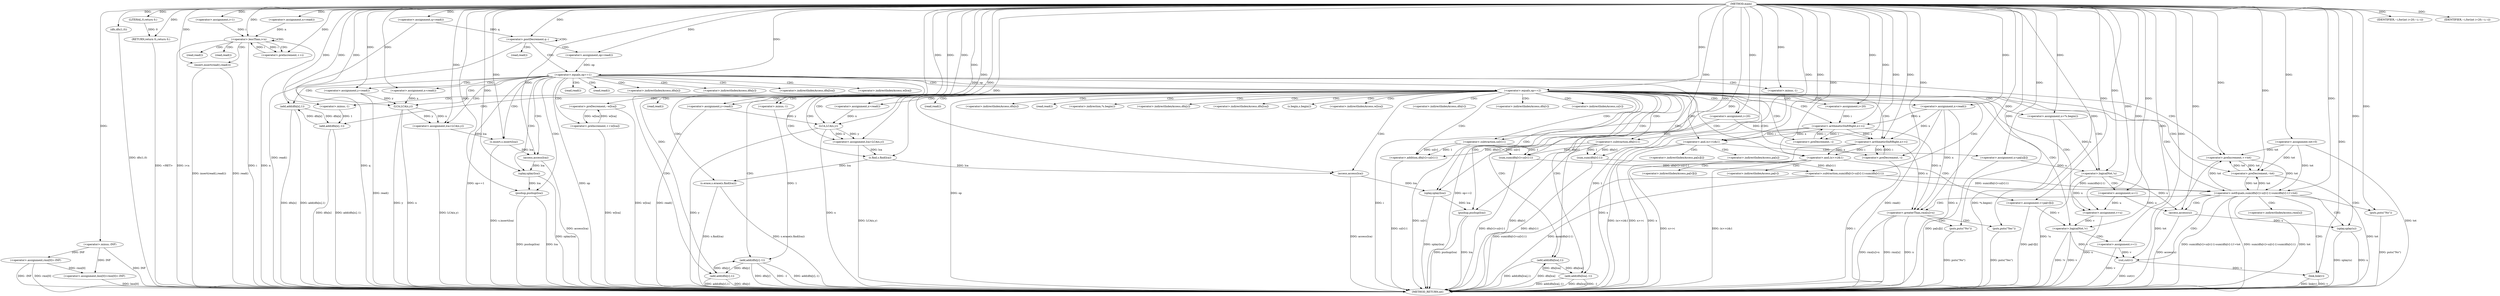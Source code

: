 digraph "main" {  
"1000870" [label = "(METHOD,main)" ]
"1001144" [label = "(METHOD_RETURN,int)" ]
"1000872" [label = "(<operator>.assignment,lmx[0]=rmx[0]=-INF)" ]
"1000902" [label = "(dfs,dfs(1,0))" ]
"1000906" [label = "(<operator>.assignment,tot=0)" ]
"1001142" [label = "(RETURN,return 0;,return 0;)" ]
"1000883" [label = "(<operator>.assignment,n=read())" ]
"1000886" [label = "(<operator>.assignment,q=read())" ]
"1000891" [label = "(<operator>.assignment,i=1)" ]
"1000894" [label = "(<operator>.lessThan,i<n)" ]
"1000897" [label = "(<operator>.preIncrement,++i)" ]
"1000899" [label = "(insert,insert(read(),read()))" ]
"1000910" [label = "(<operator>.postDecrement,q--)" ]
"1001143" [label = "(LITERAL,0,return 0;)" ]
"1000876" [label = "(<operator>.assignment,rmx[0]=-INF)" ]
"1000914" [label = "(<operator>.assignment,op=read())" ]
"1000880" [label = "(<operator>.minus,-INF)" ]
"1000920" [label = "(<operator>.equals,op==1)" ]
"1000932" [label = "(<operator>.assignment,lca=LCA(x,y))" ]
"1000925" [label = "(<operator>.assignment,x=read())" ]
"1000928" [label = "(<operator>.assignment,y=read())" ]
"1000938" [label = "(s.insert,s.insert(lca))" ]
"1000940" [label = "(<operator>.preIncrement,++tot)" ]
"1000943" [label = "(access,access(lca))" ]
"1000956" [label = "(add,add(dfn[x],1))" ]
"1000975" [label = "(<operator>.equals,op==2)" ]
"1000934" [label = "(LCA,LCA(x,y))" ]
"1000946" [label = "(splay,splay(lca))" ]
"1000962" [label = "(add,add(dfn[y],1))" ]
"1000967" [label = "(add,add(dfn[lca],-1))" ]
"1000987" [label = "(<operator>.assignment,lca=LCA(x,y))" ]
"1000949" [label = "(<operator>.preIncrement,++w[lca])" ]
"1000953" [label = "(pushup,pushup(lca))" ]
"1000980" [label = "(<operator>.assignment,x=read())" ]
"1000983" [label = "(<operator>.assignment,y=read())" ]
"1000993" [label = "(s.erase,s.erase(s.find(lca)))" ]
"1000996" [label = "(<operator>.preDecrement,--tot)" ]
"1000999" [label = "(access,access(lca))" ]
"1001012" [label = "(add,add(dfn[x],-1))" ]
"1001032" [label = "(<operator>.assignment,x=read())" ]
"1001036" [label = "(<operator>.assignment,u=*s.begin())" ]
"1001068" [label = "(<operator>.assignment,v=u)" ]
"1000971" [label = "(<operator>.minus,-1)" ]
"1000989" [label = "(LCA,LCA(x,y))" ]
"1001002" [label = "(splay,splay(lca))" ]
"1001019" [label = "(add,add(dfn[y],-1))" ]
"1001025" [label = "(add,add(dfn[lca],1))" ]
"1001043" [label = "(<operator>.assignment,i=20)" ]
"1001046" [label = "(IDENTIFIER,~i,for(int i=20;~i;--i))" ]
"1001047" [label = "(<operator>.preDecrement,--i)" ]
"1001063" [label = "(<operator>.logicalNot,!u)" ]
"1001065" [label = "(<operator>.assignment,u=1)" ]
"1001073" [label = "(<operator>.assignment,i=20)" ]
"1001076" [label = "(IDENTIFIER,~i,for(int i=20;~i;--i))" ]
"1001077" [label = "(<operator>.preDecrement,--i)" ]
"1001093" [label = "(<operator>.logicalNot,!v)" ]
"1001095" [label = "(<operator>.assignment,v=1)" ]
"1001099" [label = "(<operator>.notEquals,sum(dfn[v]+sz[v]-1)-sum(dfn[v]-1)!=tot)" ]
"1001118" [label = "(puts,puts(\"No\"))" ]
"1000994" [label = "(s.find,s.find(lca))" ]
"1001005" [label = "(<operator>.preDecrement,--w[lca])" ]
"1001009" [label = "(pushup,pushup(lca))" ]
"1001016" [label = "(<operator>.minus,-1)" ]
"1001050" [label = "(<operator>.and,(x>>i)&1)" ]
"1001055" [label = "(<operator>.assignment,u=pa[u][i])" ]
"1001080" [label = "(<operator>.and,(x>>i)&1)" ]
"1001085" [label = "(<operator>.assignment,v=pa[v][i])" ]
"1001023" [label = "(<operator>.minus,-1)" ]
"1001100" [label = "(<operator>.subtraction,sum(dfn[v]+sz[v]-1)-sum(dfn[v]-1))" ]
"1001122" [label = "(cut,cut(v))" ]
"1001140" [label = "(link,link(v))" ]
"1001051" [label = "(<operator>.arithmeticShiftRight,x>>i)" ]
"1001081" [label = "(<operator>.arithmeticShiftRight,x>>i)" ]
"1001101" [label = "(sum,sum(dfn[v]+sz[v]-1))" ]
"1001111" [label = "(sum,sum(dfn[v]-1))" ]
"1001125" [label = "(access,access(u))" ]
"1001127" [label = "(splay,splay(u))" ]
"1001130" [label = "(<operator>.greaterThan,rmx[u]>x)" ]
"1001135" [label = "(puts,puts(\"No\"))" ]
"1001102" [label = "(<operator>.addition,dfn[v]+sz[v]-1)" ]
"1001112" [label = "(<operator>.subtraction,dfn[v]-1)" ]
"1001138" [label = "(puts,puts(\"Yes\"))" ]
"1001106" [label = "(<operator>.subtraction,sz[v]-1)" ]
"1000900" [label = "(read,read())" ]
"1000901" [label = "(read,read())" ]
"1000916" [label = "(read,read())" ]
"1000927" [label = "(read,read())" ]
"1000930" [label = "(read,read())" ]
"1000957" [label = "(<operator>.indirectIndexAccess,dfn[x])" ]
"1000963" [label = "(<operator>.indirectIndexAccess,dfn[y])" ]
"1000968" [label = "(<operator>.indirectIndexAccess,dfn[lca])" ]
"1000950" [label = "(<operator>.indirectIndexAccess,w[lca])" ]
"1000982" [label = "(read,read())" ]
"1000985" [label = "(read,read())" ]
"1001013" [label = "(<operator>.indirectIndexAccess,dfn[x])" ]
"1001034" [label = "(read,read())" ]
"1001038" [label = "(<operator>.indirection,*s.begin())" ]
"1001020" [label = "(<operator>.indirectIndexAccess,dfn[y])" ]
"1001026" [label = "(<operator>.indirectIndexAccess,dfn[lca])" ]
"1001039" [label = "(s.begin,s.begin())" ]
"1001006" [label = "(<operator>.indirectIndexAccess,w[lca])" ]
"1001057" [label = "(<operator>.indirectIndexAccess,pa[u][i])" ]
"1001087" [label = "(<operator>.indirectIndexAccess,pa[v][i])" ]
"1001058" [label = "(<operator>.indirectIndexAccess,pa[u])" ]
"1001088" [label = "(<operator>.indirectIndexAccess,pa[v])" ]
"1001103" [label = "(<operator>.indirectIndexAccess,dfn[v])" ]
"1001113" [label = "(<operator>.indirectIndexAccess,dfn[v])" ]
"1001131" [label = "(<operator>.indirectIndexAccess,rmx[u])" ]
"1001107" [label = "(<operator>.indirectIndexAccess,sz[v])" ]
  "1001142" -> "1001144"  [ label = "DDG: <RET>"] 
  "1000872" -> "1001144"  [ label = "DDG: lmx[0]"] 
  "1000876" -> "1001144"  [ label = "DDG: rmx[0]"] 
  "1000876" -> "1001144"  [ label = "DDG: -INF"] 
  "1000886" -> "1001144"  [ label = "DDG: read()"] 
  "1000894" -> "1001144"  [ label = "DDG: i"] 
  "1000894" -> "1001144"  [ label = "DDG: n"] 
  "1000894" -> "1001144"  [ label = "DDG: i<n"] 
  "1000902" -> "1001144"  [ label = "DDG: dfs(1,0)"] 
  "1000906" -> "1001144"  [ label = "DDG: tot"] 
  "1000910" -> "1001144"  [ label = "DDG: q"] 
  "1000920" -> "1001144"  [ label = "DDG: op"] 
  "1000920" -> "1001144"  [ label = "DDG: op==1"] 
  "1000975" -> "1001144"  [ label = "DDG: op"] 
  "1000975" -> "1001144"  [ label = "DDG: op==2"] 
  "1001032" -> "1001144"  [ label = "DDG: x"] 
  "1001032" -> "1001144"  [ label = "DDG: read()"] 
  "1001036" -> "1001144"  [ label = "DDG: *s.begin()"] 
  "1001063" -> "1001144"  [ label = "DDG: !u"] 
  "1001068" -> "1001144"  [ label = "DDG: u"] 
  "1001073" -> "1001144"  [ label = "DDG: i"] 
  "1001093" -> "1001144"  [ label = "DDG: v"] 
  "1001093" -> "1001144"  [ label = "DDG: !v"] 
  "1001095" -> "1001144"  [ label = "DDG: v"] 
  "1001106" -> "1001144"  [ label = "DDG: sz[v]"] 
  "1001102" -> "1001144"  [ label = "DDG: sz[v]-1"] 
  "1001101" -> "1001144"  [ label = "DDG: dfn[v]+sz[v]-1"] 
  "1001100" -> "1001144"  [ label = "DDG: sum(dfn[v]+sz[v]-1)"] 
  "1001112" -> "1001144"  [ label = "DDG: dfn[v]"] 
  "1001111" -> "1001144"  [ label = "DDG: dfn[v]-1"] 
  "1001100" -> "1001144"  [ label = "DDG: sum(dfn[v]-1)"] 
  "1001099" -> "1001144"  [ label = "DDG: sum(dfn[v]+sz[v]-1)-sum(dfn[v]-1)"] 
  "1001099" -> "1001144"  [ label = "DDG: tot"] 
  "1001099" -> "1001144"  [ label = "DDG: sum(dfn[v]+sz[v]-1)-sum(dfn[v]-1)!=tot"] 
  "1001122" -> "1001144"  [ label = "DDG: cut(v)"] 
  "1001125" -> "1001144"  [ label = "DDG: access(u)"] 
  "1001127" -> "1001144"  [ label = "DDG: u"] 
  "1001127" -> "1001144"  [ label = "DDG: splay(u)"] 
  "1001130" -> "1001144"  [ label = "DDG: rmx[u]"] 
  "1001130" -> "1001144"  [ label = "DDG: x"] 
  "1001130" -> "1001144"  [ label = "DDG: rmx[u]>x"] 
  "1001138" -> "1001144"  [ label = "DDG: puts(\"Yes\")"] 
  "1001135" -> "1001144"  [ label = "DDG: puts(\"No\")"] 
  "1001140" -> "1001144"  [ label = "DDG: v"] 
  "1001140" -> "1001144"  [ label = "DDG: link(v)"] 
  "1001118" -> "1001144"  [ label = "DDG: puts(\"No\")"] 
  "1001081" -> "1001144"  [ label = "DDG: x"] 
  "1001080" -> "1001144"  [ label = "DDG: x>>i"] 
  "1001080" -> "1001144"  [ label = "DDG: (x>>i)&1"] 
  "1001085" -> "1001144"  [ label = "DDG: pa[v][i]"] 
  "1001077" -> "1001144"  [ label = "DDG: i"] 
  "1001051" -> "1001144"  [ label = "DDG: x"] 
  "1001050" -> "1001144"  [ label = "DDG: x>>i"] 
  "1001050" -> "1001144"  [ label = "DDG: (x>>i)&1"] 
  "1001055" -> "1001144"  [ label = "DDG: pa[u][i]"] 
  "1000983" -> "1001144"  [ label = "DDG: read()"] 
  "1000989" -> "1001144"  [ label = "DDG: x"] 
  "1000989" -> "1001144"  [ label = "DDG: y"] 
  "1000987" -> "1001144"  [ label = "DDG: LCA(x,y)"] 
  "1000993" -> "1001144"  [ label = "DDG: s.find(lca)"] 
  "1000993" -> "1001144"  [ label = "DDG: s.erase(s.find(lca))"] 
  "1000996" -> "1001144"  [ label = "DDG: tot"] 
  "1000999" -> "1001144"  [ label = "DDG: access(lca)"] 
  "1001002" -> "1001144"  [ label = "DDG: splay(lca)"] 
  "1001005" -> "1001144"  [ label = "DDG: w[lca]"] 
  "1001009" -> "1001144"  [ label = "DDG: lca"] 
  "1001009" -> "1001144"  [ label = "DDG: pushup(lca)"] 
  "1001012" -> "1001144"  [ label = "DDG: dfn[x]"] 
  "1001012" -> "1001144"  [ label = "DDG: add(dfn[x],-1)"] 
  "1001019" -> "1001144"  [ label = "DDG: dfn[y]"] 
  "1001019" -> "1001144"  [ label = "DDG: -1"] 
  "1001019" -> "1001144"  [ label = "DDG: add(dfn[y],-1)"] 
  "1001025" -> "1001144"  [ label = "DDG: dfn[lca]"] 
  "1001025" -> "1001144"  [ label = "DDG: add(dfn[lca],1)"] 
  "1000928" -> "1001144"  [ label = "DDG: read()"] 
  "1000934" -> "1001144"  [ label = "DDG: x"] 
  "1000934" -> "1001144"  [ label = "DDG: y"] 
  "1000932" -> "1001144"  [ label = "DDG: LCA(x,y)"] 
  "1000938" -> "1001144"  [ label = "DDG: s.insert(lca)"] 
  "1000940" -> "1001144"  [ label = "DDG: tot"] 
  "1000943" -> "1001144"  [ label = "DDG: access(lca)"] 
  "1000946" -> "1001144"  [ label = "DDG: splay(lca)"] 
  "1000949" -> "1001144"  [ label = "DDG: w[lca]"] 
  "1000953" -> "1001144"  [ label = "DDG: lca"] 
  "1000953" -> "1001144"  [ label = "DDG: pushup(lca)"] 
  "1000956" -> "1001144"  [ label = "DDG: dfn[x]"] 
  "1000956" -> "1001144"  [ label = "DDG: add(dfn[x],1)"] 
  "1000962" -> "1001144"  [ label = "DDG: dfn[y]"] 
  "1000962" -> "1001144"  [ label = "DDG: add(dfn[y],1)"] 
  "1000967" -> "1001144"  [ label = "DDG: dfn[lca]"] 
  "1000967" -> "1001144"  [ label = "DDG: -1"] 
  "1000967" -> "1001144"  [ label = "DDG: add(dfn[lca],-1)"] 
  "1000899" -> "1001144"  [ label = "DDG: read()"] 
  "1000899" -> "1001144"  [ label = "DDG: insert(read(),read())"] 
  "1000880" -> "1001144"  [ label = "DDG: INF"] 
  "1000870" -> "1000906"  [ label = "DDG: "] 
  "1001143" -> "1001142"  [ label = "DDG: 0"] 
  "1000870" -> "1001142"  [ label = "DDG: "] 
  "1000876" -> "1000872"  [ label = "DDG: rmx[0]"] 
  "1000880" -> "1000872"  [ label = "DDG: INF"] 
  "1000870" -> "1000883"  [ label = "DDG: "] 
  "1000870" -> "1000886"  [ label = "DDG: "] 
  "1000870" -> "1000891"  [ label = "DDG: "] 
  "1000870" -> "1000902"  [ label = "DDG: "] 
  "1000870" -> "1001143"  [ label = "DDG: "] 
  "1000880" -> "1000876"  [ label = "DDG: INF"] 
  "1000891" -> "1000894"  [ label = "DDG: i"] 
  "1000897" -> "1000894"  [ label = "DDG: i"] 
  "1000870" -> "1000894"  [ label = "DDG: "] 
  "1000883" -> "1000894"  [ label = "DDG: n"] 
  "1000894" -> "1000897"  [ label = "DDG: i"] 
  "1000870" -> "1000897"  [ label = "DDG: "] 
  "1000870" -> "1000899"  [ label = "DDG: "] 
  "1000886" -> "1000910"  [ label = "DDG: q"] 
  "1000870" -> "1000910"  [ label = "DDG: "] 
  "1000870" -> "1000914"  [ label = "DDG: "] 
  "1000870" -> "1000880"  [ label = "DDG: "] 
  "1000914" -> "1000920"  [ label = "DDG: op"] 
  "1000870" -> "1000920"  [ label = "DDG: "] 
  "1000934" -> "1000932"  [ label = "DDG: x"] 
  "1000934" -> "1000932"  [ label = "DDG: y"] 
  "1000870" -> "1000925"  [ label = "DDG: "] 
  "1000870" -> "1000928"  [ label = "DDG: "] 
  "1000870" -> "1000932"  [ label = "DDG: "] 
  "1000925" -> "1000934"  [ label = "DDG: x"] 
  "1000870" -> "1000934"  [ label = "DDG: "] 
  "1000928" -> "1000934"  [ label = "DDG: y"] 
  "1000932" -> "1000938"  [ label = "DDG: lca"] 
  "1000870" -> "1000938"  [ label = "DDG: "] 
  "1000906" -> "1000940"  [ label = "DDG: tot"] 
  "1001099" -> "1000940"  [ label = "DDG: tot"] 
  "1000996" -> "1000940"  [ label = "DDG: tot"] 
  "1000870" -> "1000940"  [ label = "DDG: "] 
  "1000938" -> "1000943"  [ label = "DDG: lca"] 
  "1000870" -> "1000943"  [ label = "DDG: "] 
  "1001012" -> "1000956"  [ label = "DDG: dfn[x]"] 
  "1000870" -> "1000956"  [ label = "DDG: "] 
  "1000920" -> "1000975"  [ label = "DDG: op"] 
  "1000870" -> "1000975"  [ label = "DDG: "] 
  "1000989" -> "1000987"  [ label = "DDG: x"] 
  "1000989" -> "1000987"  [ label = "DDG: y"] 
  "1000943" -> "1000946"  [ label = "DDG: lca"] 
  "1000870" -> "1000946"  [ label = "DDG: "] 
  "1001019" -> "1000962"  [ label = "DDG: dfn[y]"] 
  "1000870" -> "1000962"  [ label = "DDG: "] 
  "1001025" -> "1000967"  [ label = "DDG: dfn[lca]"] 
  "1000971" -> "1000967"  [ label = "DDG: 1"] 
  "1000870" -> "1000980"  [ label = "DDG: "] 
  "1000870" -> "1000983"  [ label = "DDG: "] 
  "1000870" -> "1000987"  [ label = "DDG: "] 
  "1000870" -> "1001032"  [ label = "DDG: "] 
  "1001063" -> "1001068"  [ label = "DDG: u"] 
  "1001065" -> "1001068"  [ label = "DDG: u"] 
  "1000870" -> "1001068"  [ label = "DDG: "] 
  "1001005" -> "1000949"  [ label = "DDG: w[lca]"] 
  "1000946" -> "1000953"  [ label = "DDG: lca"] 
  "1000870" -> "1000953"  [ label = "DDG: "] 
  "1000870" -> "1000971"  [ label = "DDG: "] 
  "1000980" -> "1000989"  [ label = "DDG: x"] 
  "1000870" -> "1000989"  [ label = "DDG: "] 
  "1000983" -> "1000989"  [ label = "DDG: y"] 
  "1000994" -> "1000993"  [ label = "DDG: lca"] 
  "1000906" -> "1000996"  [ label = "DDG: tot"] 
  "1001099" -> "1000996"  [ label = "DDG: tot"] 
  "1000940" -> "1000996"  [ label = "DDG: tot"] 
  "1000870" -> "1000996"  [ label = "DDG: "] 
  "1000994" -> "1000999"  [ label = "DDG: lca"] 
  "1000870" -> "1000999"  [ label = "DDG: "] 
  "1000956" -> "1001012"  [ label = "DDG: dfn[x]"] 
  "1001016" -> "1001012"  [ label = "DDG: 1"] 
  "1000870" -> "1001036"  [ label = "DDG: "] 
  "1000870" -> "1001043"  [ label = "DDG: "] 
  "1000870" -> "1001046"  [ label = "DDG: "] 
  "1000870" -> "1001065"  [ label = "DDG: "] 
  "1000870" -> "1001073"  [ label = "DDG: "] 
  "1000870" -> "1001076"  [ label = "DDG: "] 
  "1000870" -> "1001095"  [ label = "DDG: "] 
  "1000987" -> "1000994"  [ label = "DDG: lca"] 
  "1000870" -> "1000994"  [ label = "DDG: "] 
  "1000999" -> "1001002"  [ label = "DDG: lca"] 
  "1000870" -> "1001002"  [ label = "DDG: "] 
  "1000870" -> "1001016"  [ label = "DDG: "] 
  "1000962" -> "1001019"  [ label = "DDG: dfn[y]"] 
  "1001023" -> "1001019"  [ label = "DDG: 1"] 
  "1000967" -> "1001025"  [ label = "DDG: dfn[lca]"] 
  "1000870" -> "1001025"  [ label = "DDG: "] 
  "1001051" -> "1001047"  [ label = "DDG: i"] 
  "1000870" -> "1001047"  [ label = "DDG: "] 
  "1001036" -> "1001063"  [ label = "DDG: u"] 
  "1001055" -> "1001063"  [ label = "DDG: u"] 
  "1000870" -> "1001063"  [ label = "DDG: "] 
  "1001081" -> "1001077"  [ label = "DDG: i"] 
  "1000870" -> "1001077"  [ label = "DDG: "] 
  "1001068" -> "1001093"  [ label = "DDG: v"] 
  "1001085" -> "1001093"  [ label = "DDG: v"] 
  "1000870" -> "1001093"  [ label = "DDG: "] 
  "1001100" -> "1001099"  [ label = "DDG: sum(dfn[v]-1)"] 
  "1001100" -> "1001099"  [ label = "DDG: sum(dfn[v]+sz[v]-1)"] 
  "1000906" -> "1001099"  [ label = "DDG: tot"] 
  "1000996" -> "1001099"  [ label = "DDG: tot"] 
  "1000940" -> "1001099"  [ label = "DDG: tot"] 
  "1000870" -> "1001099"  [ label = "DDG: "] 
  "1000870" -> "1001118"  [ label = "DDG: "] 
  "1000949" -> "1001005"  [ label = "DDG: w[lca]"] 
  "1001002" -> "1001009"  [ label = "DDG: lca"] 
  "1000870" -> "1001009"  [ label = "DDG: "] 
  "1000870" -> "1001023"  [ label = "DDG: "] 
  "1001051" -> "1001050"  [ label = "DDG: x"] 
  "1001051" -> "1001050"  [ label = "DDG: i"] 
  "1000870" -> "1001050"  [ label = "DDG: "] 
  "1000870" -> "1001055"  [ label = "DDG: "] 
  "1001081" -> "1001080"  [ label = "DDG: x"] 
  "1001081" -> "1001080"  [ label = "DDG: i"] 
  "1000870" -> "1001080"  [ label = "DDG: "] 
  "1000870" -> "1001085"  [ label = "DDG: "] 
  "1001101" -> "1001100"  [ label = "DDG: dfn[v]+sz[v]-1"] 
  "1001111" -> "1001100"  [ label = "DDG: dfn[v]-1"] 
  "1001032" -> "1001051"  [ label = "DDG: x"] 
  "1000870" -> "1001051"  [ label = "DDG: "] 
  "1001043" -> "1001051"  [ label = "DDG: i"] 
  "1001047" -> "1001051"  [ label = "DDG: i"] 
  "1001032" -> "1001081"  [ label = "DDG: x"] 
  "1001051" -> "1001081"  [ label = "DDG: x"] 
  "1000870" -> "1001081"  [ label = "DDG: "] 
  "1001073" -> "1001081"  [ label = "DDG: i"] 
  "1001077" -> "1001081"  [ label = "DDG: i"] 
  "1001106" -> "1001101"  [ label = "DDG: 1"] 
  "1001106" -> "1001101"  [ label = "DDG: sz[v]"] 
  "1001112" -> "1001101"  [ label = "DDG: dfn[v]"] 
  "1001112" -> "1001111"  [ label = "DDG: dfn[v]"] 
  "1001112" -> "1001111"  [ label = "DDG: 1"] 
  "1001093" -> "1001122"  [ label = "DDG: v"] 
  "1001095" -> "1001122"  [ label = "DDG: v"] 
  "1000870" -> "1001122"  [ label = "DDG: "] 
  "1001122" -> "1001140"  [ label = "DDG: v"] 
  "1000870" -> "1001140"  [ label = "DDG: "] 
  "1001112" -> "1001102"  [ label = "DDG: dfn[v]"] 
  "1001106" -> "1001102"  [ label = "DDG: 1"] 
  "1001106" -> "1001102"  [ label = "DDG: sz[v]"] 
  "1000870" -> "1001112"  [ label = "DDG: "] 
  "1000870" -> "1001125"  [ label = "DDG: "] 
  "1001063" -> "1001125"  [ label = "DDG: u"] 
  "1001065" -> "1001125"  [ label = "DDG: u"] 
  "1001125" -> "1001127"  [ label = "DDG: u"] 
  "1000870" -> "1001127"  [ label = "DDG: "] 
  "1001032" -> "1001130"  [ label = "DDG: x"] 
  "1001081" -> "1001130"  [ label = "DDG: x"] 
  "1001051" -> "1001130"  [ label = "DDG: x"] 
  "1000870" -> "1001130"  [ label = "DDG: "] 
  "1000870" -> "1001135"  [ label = "DDG: "] 
  "1000870" -> "1001106"  [ label = "DDG: "] 
  "1000870" -> "1001138"  [ label = "DDG: "] 
  "1000894" -> "1000900"  [ label = "CDG: "] 
  "1000894" -> "1000894"  [ label = "CDG: "] 
  "1000894" -> "1000899"  [ label = "CDG: "] 
  "1000894" -> "1000901"  [ label = "CDG: "] 
  "1000894" -> "1000897"  [ label = "CDG: "] 
  "1000910" -> "1000914"  [ label = "CDG: "] 
  "1000910" -> "1000910"  [ label = "CDG: "] 
  "1000910" -> "1000920"  [ label = "CDG: "] 
  "1000910" -> "1000916"  [ label = "CDG: "] 
  "1000920" -> "1000953"  [ label = "CDG: "] 
  "1000920" -> "1000946"  [ label = "CDG: "] 
  "1000920" -> "1000934"  [ label = "CDG: "] 
  "1000920" -> "1000968"  [ label = "CDG: "] 
  "1000920" -> "1000927"  [ label = "CDG: "] 
  "1000920" -> "1000963"  [ label = "CDG: "] 
  "1000920" -> "1000956"  [ label = "CDG: "] 
  "1000920" -> "1000962"  [ label = "CDG: "] 
  "1000920" -> "1000932"  [ label = "CDG: "] 
  "1000920" -> "1000940"  [ label = "CDG: "] 
  "1000920" -> "1000925"  [ label = "CDG: "] 
  "1000920" -> "1000957"  [ label = "CDG: "] 
  "1000920" -> "1000949"  [ label = "CDG: "] 
  "1000920" -> "1000971"  [ label = "CDG: "] 
  "1000920" -> "1000950"  [ label = "CDG: "] 
  "1000920" -> "1000975"  [ label = "CDG: "] 
  "1000920" -> "1000943"  [ label = "CDG: "] 
  "1000920" -> "1000930"  [ label = "CDG: "] 
  "1000920" -> "1000928"  [ label = "CDG: "] 
  "1000920" -> "1000938"  [ label = "CDG: "] 
  "1000920" -> "1000967"  [ label = "CDG: "] 
  "1000975" -> "1001101"  [ label = "CDG: "] 
  "1000975" -> "1000987"  [ label = "CDG: "] 
  "1000975" -> "1000994"  [ label = "CDG: "] 
  "1000975" -> "1001107"  [ label = "CDG: "] 
  "1000975" -> "1001100"  [ label = "CDG: "] 
  "1000975" -> "1001006"  [ label = "CDG: "] 
  "1000975" -> "1001113"  [ label = "CDG: "] 
  "1000975" -> "1001102"  [ label = "CDG: "] 
  "1000975" -> "1001038"  [ label = "CDG: "] 
  "1000975" -> "1001112"  [ label = "CDG: "] 
  "1000975" -> "1001020"  [ label = "CDG: "] 
  "1000975" -> "1001093"  [ label = "CDG: "] 
  "1000975" -> "1001025"  [ label = "CDG: "] 
  "1000975" -> "1001039"  [ label = "CDG: "] 
  "1000975" -> "1001002"  [ label = "CDG: "] 
  "1000975" -> "1001009"  [ label = "CDG: "] 
  "1000975" -> "1001032"  [ label = "CDG: "] 
  "1000975" -> "1000983"  [ label = "CDG: "] 
  "1000975" -> "1001019"  [ label = "CDG: "] 
  "1000975" -> "1001023"  [ label = "CDG: "] 
  "1000975" -> "1000993"  [ label = "CDG: "] 
  "1000975" -> "1000982"  [ label = "CDG: "] 
  "1000975" -> "1001106"  [ label = "CDG: "] 
  "1000975" -> "1001063"  [ label = "CDG: "] 
  "1000975" -> "1001013"  [ label = "CDG: "] 
  "1000975" -> "1001043"  [ label = "CDG: "] 
  "1000975" -> "1001036"  [ label = "CDG: "] 
  "1000975" -> "1001068"  [ label = "CDG: "] 
  "1000975" -> "1001005"  [ label = "CDG: "] 
  "1000975" -> "1001099"  [ label = "CDG: "] 
  "1000975" -> "1000980"  [ label = "CDG: "] 
  "1000975" -> "1001103"  [ label = "CDG: "] 
  "1000975" -> "1000999"  [ label = "CDG: "] 
  "1000975" -> "1000996"  [ label = "CDG: "] 
  "1000975" -> "1001073"  [ label = "CDG: "] 
  "1000975" -> "1001016"  [ label = "CDG: "] 
  "1000975" -> "1001026"  [ label = "CDG: "] 
  "1000975" -> "1001034"  [ label = "CDG: "] 
  "1000975" -> "1001111"  [ label = "CDG: "] 
  "1000975" -> "1000985"  [ label = "CDG: "] 
  "1000975" -> "1001012"  [ label = "CDG: "] 
  "1000975" -> "1000989"  [ label = "CDG: "] 
  "1000975" -> "1001050"  [ label = "CDG: "] 
  "1000975" -> "1001051"  [ label = "CDG: "] 
  "1000975" -> "1001047"  [ label = "CDG: "] 
  "1000975" -> "1001080"  [ label = "CDG: "] 
  "1000975" -> "1001077"  [ label = "CDG: "] 
  "1000975" -> "1001081"  [ label = "CDG: "] 
  "1001063" -> "1001065"  [ label = "CDG: "] 
  "1001093" -> "1001095"  [ label = "CDG: "] 
  "1001099" -> "1001122"  [ label = "CDG: "] 
  "1001099" -> "1001130"  [ label = "CDG: "] 
  "1001099" -> "1001140"  [ label = "CDG: "] 
  "1001099" -> "1001125"  [ label = "CDG: "] 
  "1001099" -> "1001131"  [ label = "CDG: "] 
  "1001099" -> "1001127"  [ label = "CDG: "] 
  "1001099" -> "1001118"  [ label = "CDG: "] 
  "1001050" -> "1001055"  [ label = "CDG: "] 
  "1001050" -> "1001057"  [ label = "CDG: "] 
  "1001050" -> "1001058"  [ label = "CDG: "] 
  "1001080" -> "1001088"  [ label = "CDG: "] 
  "1001080" -> "1001087"  [ label = "CDG: "] 
  "1001080" -> "1001085"  [ label = "CDG: "] 
  "1001130" -> "1001135"  [ label = "CDG: "] 
  "1001130" -> "1001138"  [ label = "CDG: "] 
}
